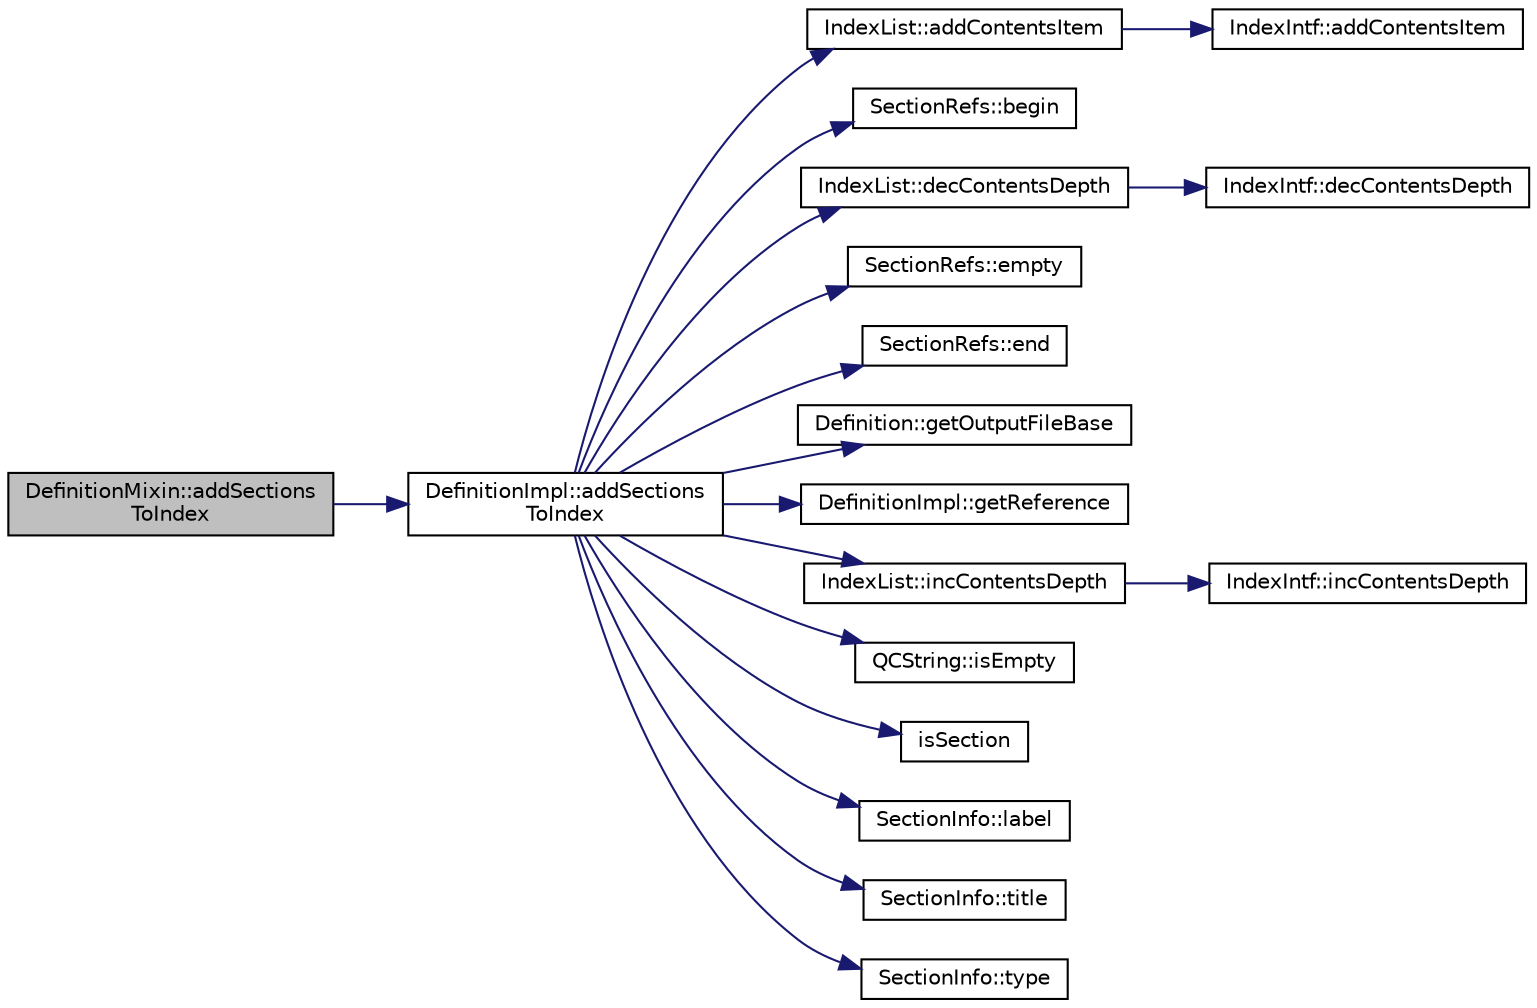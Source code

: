 digraph "DefinitionMixin::addSectionsToIndex"
{
 // LATEX_PDF_SIZE
  edge [fontname="Helvetica",fontsize="10",labelfontname="Helvetica",labelfontsize="10"];
  node [fontname="Helvetica",fontsize="10",shape=record];
  rankdir="LR";
  Node1 [label="DefinitionMixin::addSections\lToIndex",height=0.2,width=0.4,color="black", fillcolor="grey75", style="filled", fontcolor="black",tooltip=" "];
  Node1 -> Node2 [color="midnightblue",fontsize="10",style="solid",fontname="Helvetica"];
  Node2 [label="DefinitionImpl::addSections\lToIndex",height=0.2,width=0.4,color="black", fillcolor="white", style="filled",URL="$classDefinitionImpl.html#a07fe7b95a9a1457968406456d01e001d",tooltip=" "];
  Node2 -> Node3 [color="midnightblue",fontsize="10",style="solid",fontname="Helvetica"];
  Node3 [label="IndexList::addContentsItem",height=0.2,width=0.4,color="black", fillcolor="white", style="filled",URL="$classIndexList.html#a0ba86836f6dbbe9c07c3d5e9c398974b",tooltip=" "];
  Node3 -> Node4 [color="midnightblue",fontsize="10",style="solid",fontname="Helvetica"];
  Node4 [label="IndexIntf::addContentsItem",height=0.2,width=0.4,color="black", fillcolor="white", style="filled",URL="$classIndexIntf.html#a04716b26d1ded03d1f0d67b2e3119a72",tooltip=" "];
  Node2 -> Node5 [color="midnightblue",fontsize="10",style="solid",fontname="Helvetica"];
  Node5 [label="SectionRefs::begin",height=0.2,width=0.4,color="black", fillcolor="white", style="filled",URL="$classSectionRefs.html#a54fa90afc34a443994d8fde828682681",tooltip=" "];
  Node2 -> Node6 [color="midnightblue",fontsize="10",style="solid",fontname="Helvetica"];
  Node6 [label="IndexList::decContentsDepth",height=0.2,width=0.4,color="black", fillcolor="white", style="filled",URL="$classIndexList.html#a4bad65cd2fadab4529bbfe5df78cc019",tooltip=" "];
  Node6 -> Node7 [color="midnightblue",fontsize="10",style="solid",fontname="Helvetica"];
  Node7 [label="IndexIntf::decContentsDepth",height=0.2,width=0.4,color="black", fillcolor="white", style="filled",URL="$classIndexIntf.html#a920918399556e9afd4d927de3d1f4247",tooltip=" "];
  Node2 -> Node8 [color="midnightblue",fontsize="10",style="solid",fontname="Helvetica"];
  Node8 [label="SectionRefs::empty",height=0.2,width=0.4,color="black", fillcolor="white", style="filled",URL="$classSectionRefs.html#a3efa721d8017a60e0c5e8847af4c320e",tooltip=" "];
  Node2 -> Node9 [color="midnightblue",fontsize="10",style="solid",fontname="Helvetica"];
  Node9 [label="SectionRefs::end",height=0.2,width=0.4,color="black", fillcolor="white", style="filled",URL="$classSectionRefs.html#a401307b74b5510b4aedf2418f3ada650",tooltip=" "];
  Node2 -> Node10 [color="midnightblue",fontsize="10",style="solid",fontname="Helvetica"];
  Node10 [label="Definition::getOutputFileBase",height=0.2,width=0.4,color="black", fillcolor="white", style="filled",URL="$classDefinition.html#acabecdc6bfda2015811eed5f3436322d",tooltip=" "];
  Node2 -> Node11 [color="midnightblue",fontsize="10",style="solid",fontname="Helvetica"];
  Node11 [label="DefinitionImpl::getReference",height=0.2,width=0.4,color="black", fillcolor="white", style="filled",URL="$classDefinitionImpl.html#afd2f39f5201d205d5c8b15b463ffbe32",tooltip=" "];
  Node2 -> Node12 [color="midnightblue",fontsize="10",style="solid",fontname="Helvetica"];
  Node12 [label="IndexList::incContentsDepth",height=0.2,width=0.4,color="black", fillcolor="white", style="filled",URL="$classIndexList.html#ac6af95293030206c0224260e9b1d7aca",tooltip=" "];
  Node12 -> Node13 [color="midnightblue",fontsize="10",style="solid",fontname="Helvetica"];
  Node13 [label="IndexIntf::incContentsDepth",height=0.2,width=0.4,color="black", fillcolor="white", style="filled",URL="$classIndexIntf.html#ac5ff1647bcf1cc65543258df162a0a7c",tooltip=" "];
  Node2 -> Node14 [color="midnightblue",fontsize="10",style="solid",fontname="Helvetica"];
  Node14 [label="QCString::isEmpty",height=0.2,width=0.4,color="black", fillcolor="white", style="filled",URL="$classQCString.html#a621c4090d69ad7d05ef8e5234376c3d8",tooltip=" "];
  Node2 -> Node15 [color="midnightblue",fontsize="10",style="solid",fontname="Helvetica"];
  Node15 [label="isSection",height=0.2,width=0.4,color="black", fillcolor="white", style="filled",URL="$section_8h.html#a9b4536753cf263fcd4a38e2af0f2c457",tooltip="return true if type is a section, and false if it is a page, anchor or table."];
  Node2 -> Node16 [color="midnightblue",fontsize="10",style="solid",fontname="Helvetica"];
  Node16 [label="SectionInfo::label",height=0.2,width=0.4,color="black", fillcolor="white", style="filled",URL="$classSectionInfo.html#a3028bd10d3288ef120bd833e0ebc57ab",tooltip=" "];
  Node2 -> Node17 [color="midnightblue",fontsize="10",style="solid",fontname="Helvetica"];
  Node17 [label="SectionInfo::title",height=0.2,width=0.4,color="black", fillcolor="white", style="filled",URL="$classSectionInfo.html#ac6aefd1d628bbdb94dc3b8e176a72f9b",tooltip=" "];
  Node2 -> Node18 [color="midnightblue",fontsize="10",style="solid",fontname="Helvetica"];
  Node18 [label="SectionInfo::type",height=0.2,width=0.4,color="black", fillcolor="white", style="filled",URL="$classSectionInfo.html#ad3818ca1a9c067d97176dcbaf7022d9e",tooltip=" "];
}
